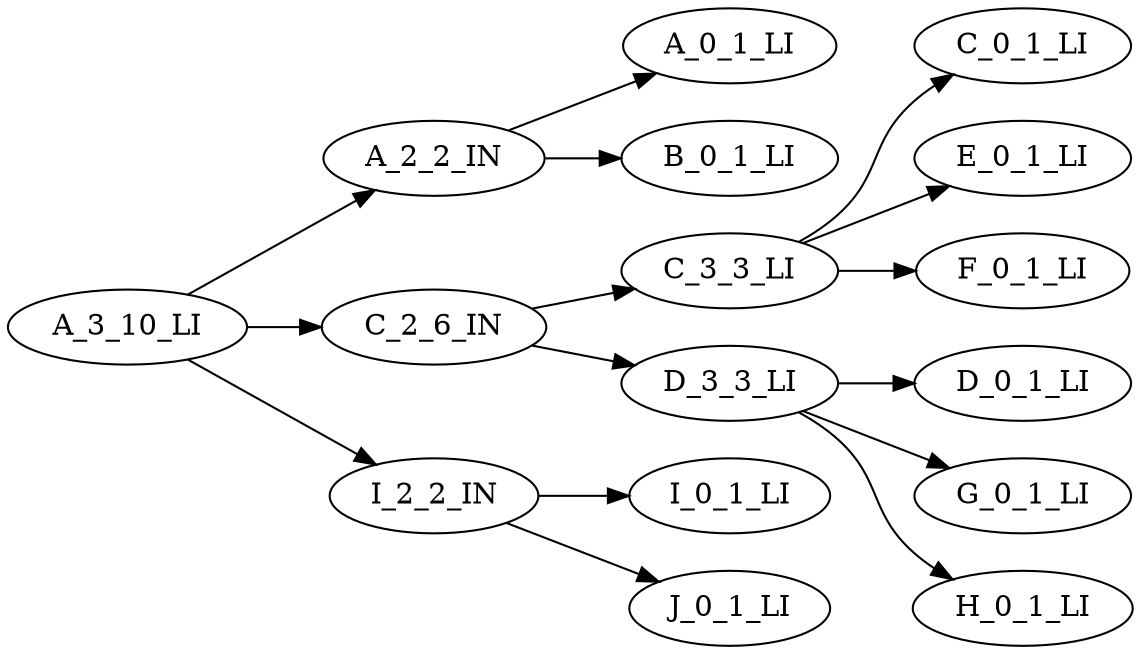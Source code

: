 digraph ClanTree {
rankdir=LR
A_3_10_LI -> A_2_2_IN;
A_2_2_IN -> A_0_1_LI;
A_2_2_IN -> B_0_1_LI;
A_3_10_LI -> C_2_6_IN;
C_2_6_IN -> C_3_3_LI;
C_3_3_LI -> C_0_1_LI;
C_3_3_LI -> E_0_1_LI;
C_3_3_LI -> F_0_1_LI;
C_2_6_IN -> D_3_3_LI;
D_3_3_LI -> D_0_1_LI;
D_3_3_LI -> G_0_1_LI;
D_3_3_LI -> H_0_1_LI;
A_3_10_LI -> I_2_2_IN;
I_2_2_IN -> I_0_1_LI;
I_2_2_IN -> J_0_1_LI;
}

